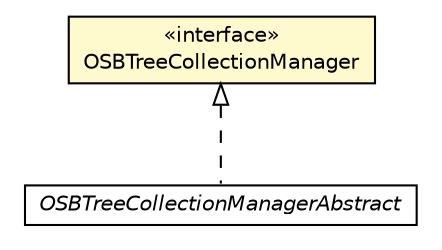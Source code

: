 #!/usr/local/bin/dot
#
# Class diagram 
# Generated by UMLGraph version R5_6-24-gf6e263 (http://www.umlgraph.org/)
#

digraph G {
	edge [fontname="Helvetica",fontsize=10,labelfontname="Helvetica",labelfontsize=10];
	node [fontname="Helvetica",fontsize=10,shape=plaintext];
	nodesep=0.25;
	ranksep=0.5;
	// com.orientechnologies.orient.core.storage.ridbag.sbtree.OSBTreeCollectionManager
	c5743902 [label=<<table title="com.orientechnologies.orient.core.storage.ridbag.sbtree.OSBTreeCollectionManager" border="0" cellborder="1" cellspacing="0" cellpadding="2" port="p" bgcolor="lemonChiffon" href="./OSBTreeCollectionManager.html">
		<tr><td><table border="0" cellspacing="0" cellpadding="1">
<tr><td align="center" balign="center"> &#171;interface&#187; </td></tr>
<tr><td align="center" balign="center"> OSBTreeCollectionManager </td></tr>
		</table></td></tr>
		</table>>, URL="./OSBTreeCollectionManager.html", fontname="Helvetica", fontcolor="black", fontsize=10.0];
	// com.orientechnologies.orient.core.storage.ridbag.sbtree.OSBTreeCollectionManagerAbstract
	c5743906 [label=<<table title="com.orientechnologies.orient.core.storage.ridbag.sbtree.OSBTreeCollectionManagerAbstract" border="0" cellborder="1" cellspacing="0" cellpadding="2" port="p" href="./OSBTreeCollectionManagerAbstract.html">
		<tr><td><table border="0" cellspacing="0" cellpadding="1">
<tr><td align="center" balign="center"><font face="Helvetica-Oblique"> OSBTreeCollectionManagerAbstract </font></td></tr>
		</table></td></tr>
		</table>>, URL="./OSBTreeCollectionManagerAbstract.html", fontname="Helvetica", fontcolor="black", fontsize=10.0];
	//com.orientechnologies.orient.core.storage.ridbag.sbtree.OSBTreeCollectionManagerAbstract implements com.orientechnologies.orient.core.storage.ridbag.sbtree.OSBTreeCollectionManager
	c5743902:p -> c5743906:p [dir=back,arrowtail=empty,style=dashed];
}

